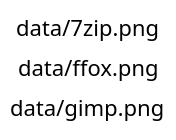 {
  "$schema": "https://vega.github.io/schema/vega/v5.json",
  "description": "A simple chart with an image tooltip.",
  "background": "white",
  "padding": 5,
  "width": 20,
  "style": "cell",
  "encode": {"update": {"stroke": {"value": null}}},
  "data": [
    {
      "name": "source_0",
      "values": [
        {"image": "data/ffox.png"},
        {"image": "data/gimp.png"},
        {"image": "data/7zip.png"}
      ]
    }
  ],
  "signals": [
    {"name": "y_step", "value": 20},
    {
      "name": "height",
      "update": "bandspace(domain('y').length, 1, 0.5) * y_step"
    }
  ],
  "marks": [
    {
      "name": "marks",
      "type": "text",
      "style": ["text"],
      "from": {"data": "source_0"},
      "encode": {
        "update": {
          "fill": {"value": "black"},
          "tooltip": {"signal": "{\"image\": \"\" + datum[\"image\"]}"},
          "description": {"signal": "\"image: \" + (\"\" + datum[\"image\"])"},
          "x": {"signal": "width", "mult": 0.5},
          "y": {"scale": "y", "field": "image"},
          "text": {"signal": "\"\" + datum[\"image\"]"},
          "align": {"value": "center"},
          "baseline": {"value": "middle"}
        }
      }
    }
  ],
  "scales": [
    {
      "name": "y",
      "type": "point",
      "domain": {"data": "source_0", "field": "image", "sort": true},
      "range": {"step": {"signal": "y_step"}},
      "padding": 0.5
    }
  ]
}
